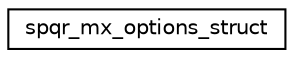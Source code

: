 digraph "Graphical Class Hierarchy"
{
 // INTERACTIVE_SVG=YES
  edge [fontname="Helvetica",fontsize="10",labelfontname="Helvetica",labelfontsize="10"];
  node [fontname="Helvetica",fontsize="10",shape=record];
  rankdir="LR";
  Node1 [label="spqr_mx_options_struct",height=0.2,width=0.4,color="black", fillcolor="white", style="filled",URL="$structspqr__mx__options__struct.html"];
}
